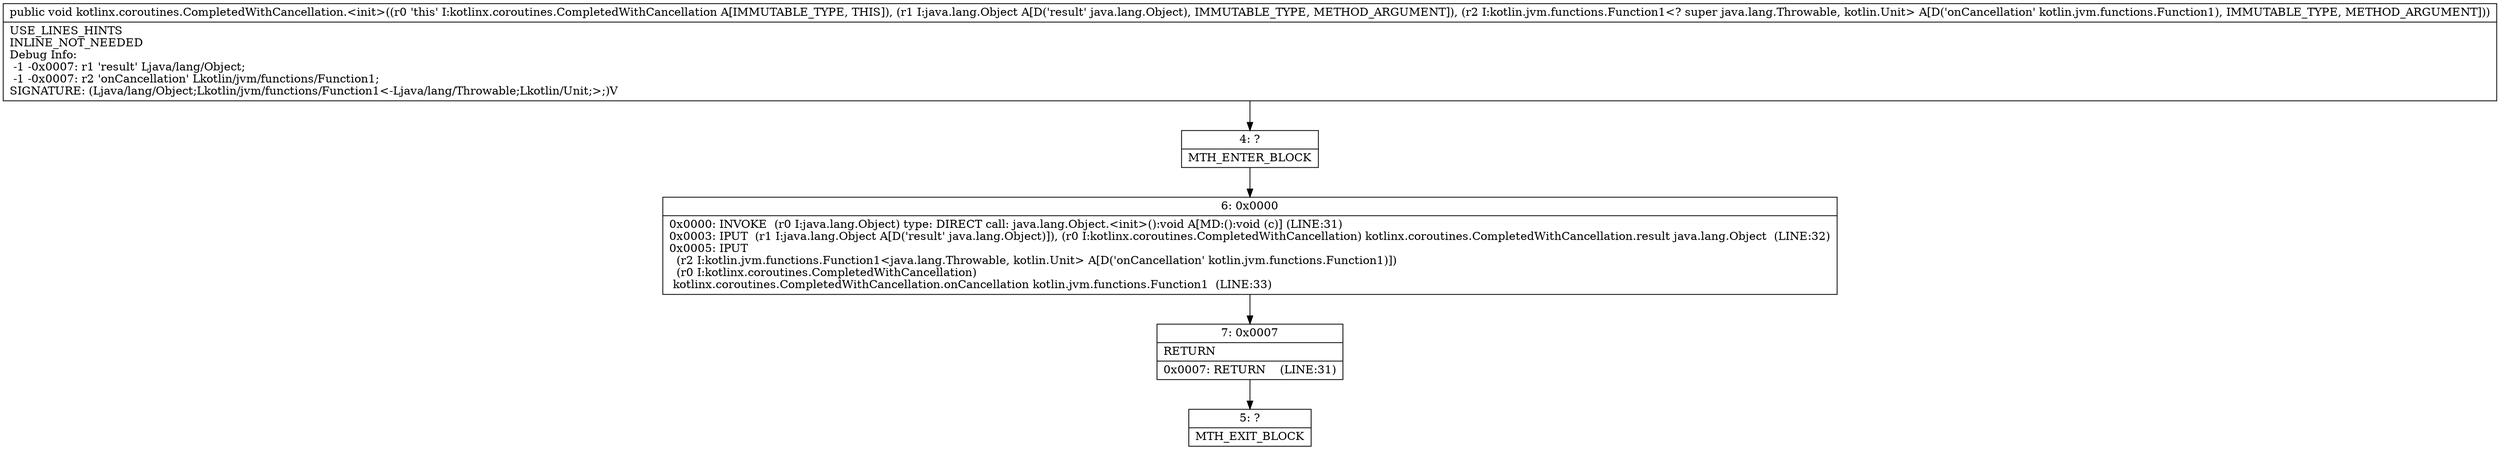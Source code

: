 digraph "CFG forkotlinx.coroutines.CompletedWithCancellation.\<init\>(Ljava\/lang\/Object;Lkotlin\/jvm\/functions\/Function1;)V" {
Node_4 [shape=record,label="{4\:\ ?|MTH_ENTER_BLOCK\l}"];
Node_6 [shape=record,label="{6\:\ 0x0000|0x0000: INVOKE  (r0 I:java.lang.Object) type: DIRECT call: java.lang.Object.\<init\>():void A[MD:():void (c)] (LINE:31)\l0x0003: IPUT  (r1 I:java.lang.Object A[D('result' java.lang.Object)]), (r0 I:kotlinx.coroutines.CompletedWithCancellation) kotlinx.coroutines.CompletedWithCancellation.result java.lang.Object  (LINE:32)\l0x0005: IPUT  \l  (r2 I:kotlin.jvm.functions.Function1\<java.lang.Throwable, kotlin.Unit\> A[D('onCancellation' kotlin.jvm.functions.Function1)])\l  (r0 I:kotlinx.coroutines.CompletedWithCancellation)\l kotlinx.coroutines.CompletedWithCancellation.onCancellation kotlin.jvm.functions.Function1  (LINE:33)\l}"];
Node_7 [shape=record,label="{7\:\ 0x0007|RETURN\l|0x0007: RETURN    (LINE:31)\l}"];
Node_5 [shape=record,label="{5\:\ ?|MTH_EXIT_BLOCK\l}"];
MethodNode[shape=record,label="{public void kotlinx.coroutines.CompletedWithCancellation.\<init\>((r0 'this' I:kotlinx.coroutines.CompletedWithCancellation A[IMMUTABLE_TYPE, THIS]), (r1 I:java.lang.Object A[D('result' java.lang.Object), IMMUTABLE_TYPE, METHOD_ARGUMENT]), (r2 I:kotlin.jvm.functions.Function1\<? super java.lang.Throwable, kotlin.Unit\> A[D('onCancellation' kotlin.jvm.functions.Function1), IMMUTABLE_TYPE, METHOD_ARGUMENT]))  | USE_LINES_HINTS\lINLINE_NOT_NEEDED\lDebug Info:\l  \-1 \-0x0007: r1 'result' Ljava\/lang\/Object;\l  \-1 \-0x0007: r2 'onCancellation' Lkotlin\/jvm\/functions\/Function1;\lSIGNATURE: (Ljava\/lang\/Object;Lkotlin\/jvm\/functions\/Function1\<\-Ljava\/lang\/Throwable;Lkotlin\/Unit;\>;)V\l}"];
MethodNode -> Node_4;Node_4 -> Node_6;
Node_6 -> Node_7;
Node_7 -> Node_5;
}

